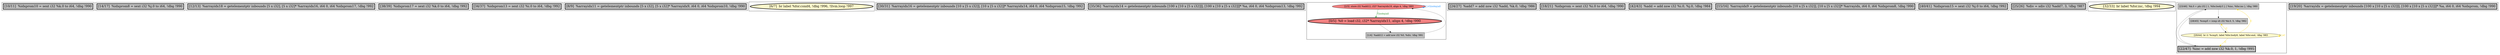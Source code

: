 
digraph G {





subgraph cluster18 {


node301 [penwidth=3.0,fontsize=20,fillcolor=grey,label="[10/11]  %idxprom10 = sext i32 %k.0 to i64, !dbg !990",shape=rectangle,style=filled ]



}

subgraph cluster16 {


node299 [penwidth=3.0,fontsize=20,fillcolor=grey,label="[14/17]  %idxprom8 = sext i32 %j.0 to i64, !dbg !990",shape=rectangle,style=filled ]



}

subgraph cluster17 {


node300 [penwidth=3.0,fontsize=20,fillcolor=grey,label="[12/13]  %arrayidx18 = getelementptr inbounds [5 x i32], [5 x i32]* %arrayidx16, i64 0, i64 %idxprom17, !dbg !992",shape=rectangle,style=filled ]



}

subgraph cluster4 {


node284 [penwidth=3.0,fontsize=20,fillcolor=grey,label="[38/39]  %idxprom17 = sext i32 %k.0 to i64, !dbg !992",shape=rectangle,style=filled ]



}

subgraph cluster3 {


node283 [penwidth=3.0,fontsize=20,fillcolor=grey,label="[34/37]  %idxprom13 = sext i32 %i.0 to i64, !dbg !992",shape=rectangle,style=filled ]



}

subgraph cluster2 {


node282 [penwidth=3.0,fontsize=20,fillcolor=grey,label="[8/9]  %arrayidx11 = getelementptr inbounds [5 x i32], [5 x i32]* %arrayidx9, i64 0, i64 %idxprom10, !dbg !990",shape=rectangle,style=filled ]



}

subgraph cluster1 {


node281 [penwidth=3.0,fontsize=20,fillcolor=lemonchiffon,label="[6/7]  br label %for.cond4, !dbg !996, !llvm.loop !997",shape=ellipse,style=filled ]



}

subgraph cluster12 {


node292 [penwidth=3.0,fontsize=20,fillcolor=grey,label="[30/31]  %arrayidx16 = getelementptr inbounds [10 x [5 x i32]], [10 x [5 x i32]]* %arrayidx14, i64 0, i64 %idxprom15, !dbg !992",shape=rectangle,style=filled ]



}

subgraph cluster5 {


node285 [penwidth=3.0,fontsize=20,fillcolor=grey,label="[35/36]  %arrayidx14 = getelementptr inbounds [100 x [10 x [5 x i32]]], [100 x [10 x [5 x i32]]]* %a, i64 0, i64 %idxprom13, !dbg !992",shape=rectangle,style=filled ]



}

subgraph cluster0 {


node280 [fillcolor=lightcoral,label="[2/3]  store i32 %add12, i32* %arrayidx18, align 4, !dbg !993",shape=ellipse,style=filled ]
node278 [fillcolor=grey,label="[1/4]  %add12 = add nsw i32 %0, %div, !dbg !991",shape=rectangle,style=filled ]
node279 [penwidth=3.0,fontsize=20,fillcolor=lightcoral,label="[0/5]  %0 = load i32, i32* %arrayidx11, align 4, !dbg !990",shape=ellipse,style=filled ]

node279->node278 [style=solid,color=black,label="",penwidth=0.5,fontcolor=black ]
node278->node280 [style=solid,color=black,label="",penwidth=0.5,fontcolor=black ]
node280->node280 [style=solid,color=dodgerblue,label="O|indep|all",penwidth=1.0,fontcolor=dodgerblue ]
node280->node279 [style=solid,color=forestgreen,label="T|indep|all",penwidth=1.0,fontcolor=forestgreen ]


}

subgraph cluster6 {


node286 [penwidth=3.0,fontsize=20,fillcolor=grey,label="[24/27]  %add7 = add nsw i32 %add, %k.0, !dbg !986",shape=rectangle,style=filled ]



}

subgraph cluster14 {


node297 [penwidth=3.0,fontsize=20,fillcolor=grey,label="[18/21]  %idxprom = sext i32 %i.0 to i64, !dbg !990",shape=rectangle,style=filled ]



}

subgraph cluster7 {


node287 [penwidth=3.0,fontsize=20,fillcolor=grey,label="[42/43]  %add = add nsw i32 %i.0, %j.0, !dbg !984",shape=rectangle,style=filled ]



}

subgraph cluster8 {


node288 [penwidth=3.0,fontsize=20,fillcolor=grey,label="[15/16]  %arrayidx9 = getelementptr inbounds [10 x [5 x i32]], [10 x [5 x i32]]* %arrayidx, i64 0, i64 %idxprom8, !dbg !990",shape=rectangle,style=filled ]



}

subgraph cluster9 {


node289 [penwidth=3.0,fontsize=20,fillcolor=grey,label="[40/41]  %idxprom15 = sext i32 %j.0 to i64, !dbg !992",shape=rectangle,style=filled ]



}

subgraph cluster10 {


node290 [penwidth=3.0,fontsize=20,fillcolor=grey,label="[25/26]  %div = sdiv i32 %add7, 3, !dbg !987",shape=rectangle,style=filled ]



}

subgraph cluster11 {


node291 [penwidth=3.0,fontsize=20,fillcolor=lemonchiffon,label="[32/33]  br label %for.inc, !dbg !994",shape=ellipse,style=filled ]



}

subgraph cluster13 {


node296 [fillcolor=grey,label="[23/46]  %k.0 = phi i32 [ 1, %for.body3 ], [ %inc, %for.inc ], !dbg !980",shape=rectangle,style=filled ]
node295 [penwidth=3.0,fontsize=20,fillcolor=grey,label="[22/47]  %inc = add nsw i32 %k.0, 1, !dbg !995",shape=rectangle,style=filled ]
node293 [fillcolor=grey,label="[28/45]  %cmp5 = icmp slt i32 %k.0, 5, !dbg !982",shape=rectangle,style=filled ]
node294 [fillcolor=lemonchiffon,label="[29/44]  br i1 %cmp5, label %for.body6, label %for.end, !dbg !983",shape=ellipse,style=filled ]

node294->node296 [style=solid,color=gold,label="C",penwidth=1.0,fontcolor=gold ]
node294->node295 [style=solid,color=gold,label="C",penwidth=1.0,fontcolor=gold ]
node295->node296 [style=solid,color=black,label="",penwidth=0.5,fontcolor=black ]
node296->node295 [style=solid,color=black,label="",penwidth=0.5,fontcolor=black ]
node293->node294 [style=solid,color=black,label="",penwidth=0.5,fontcolor=black ]
node296->node293 [style=solid,color=black,label="",penwidth=0.5,fontcolor=black ]
node294->node293 [style=solid,color=gold,label="C",penwidth=1.0,fontcolor=gold ]
node294->node294 [style=solid,color=gold,label="C",penwidth=1.0,fontcolor=gold ]


}

subgraph cluster15 {


node298 [penwidth=3.0,fontsize=20,fillcolor=grey,label="[19/20]  %arrayidx = getelementptr inbounds [100 x [10 x [5 x i32]]], [100 x [10 x [5 x i32]]]* %a, i64 0, i64 %idxprom, !dbg !990",shape=rectangle,style=filled ]



}

}
